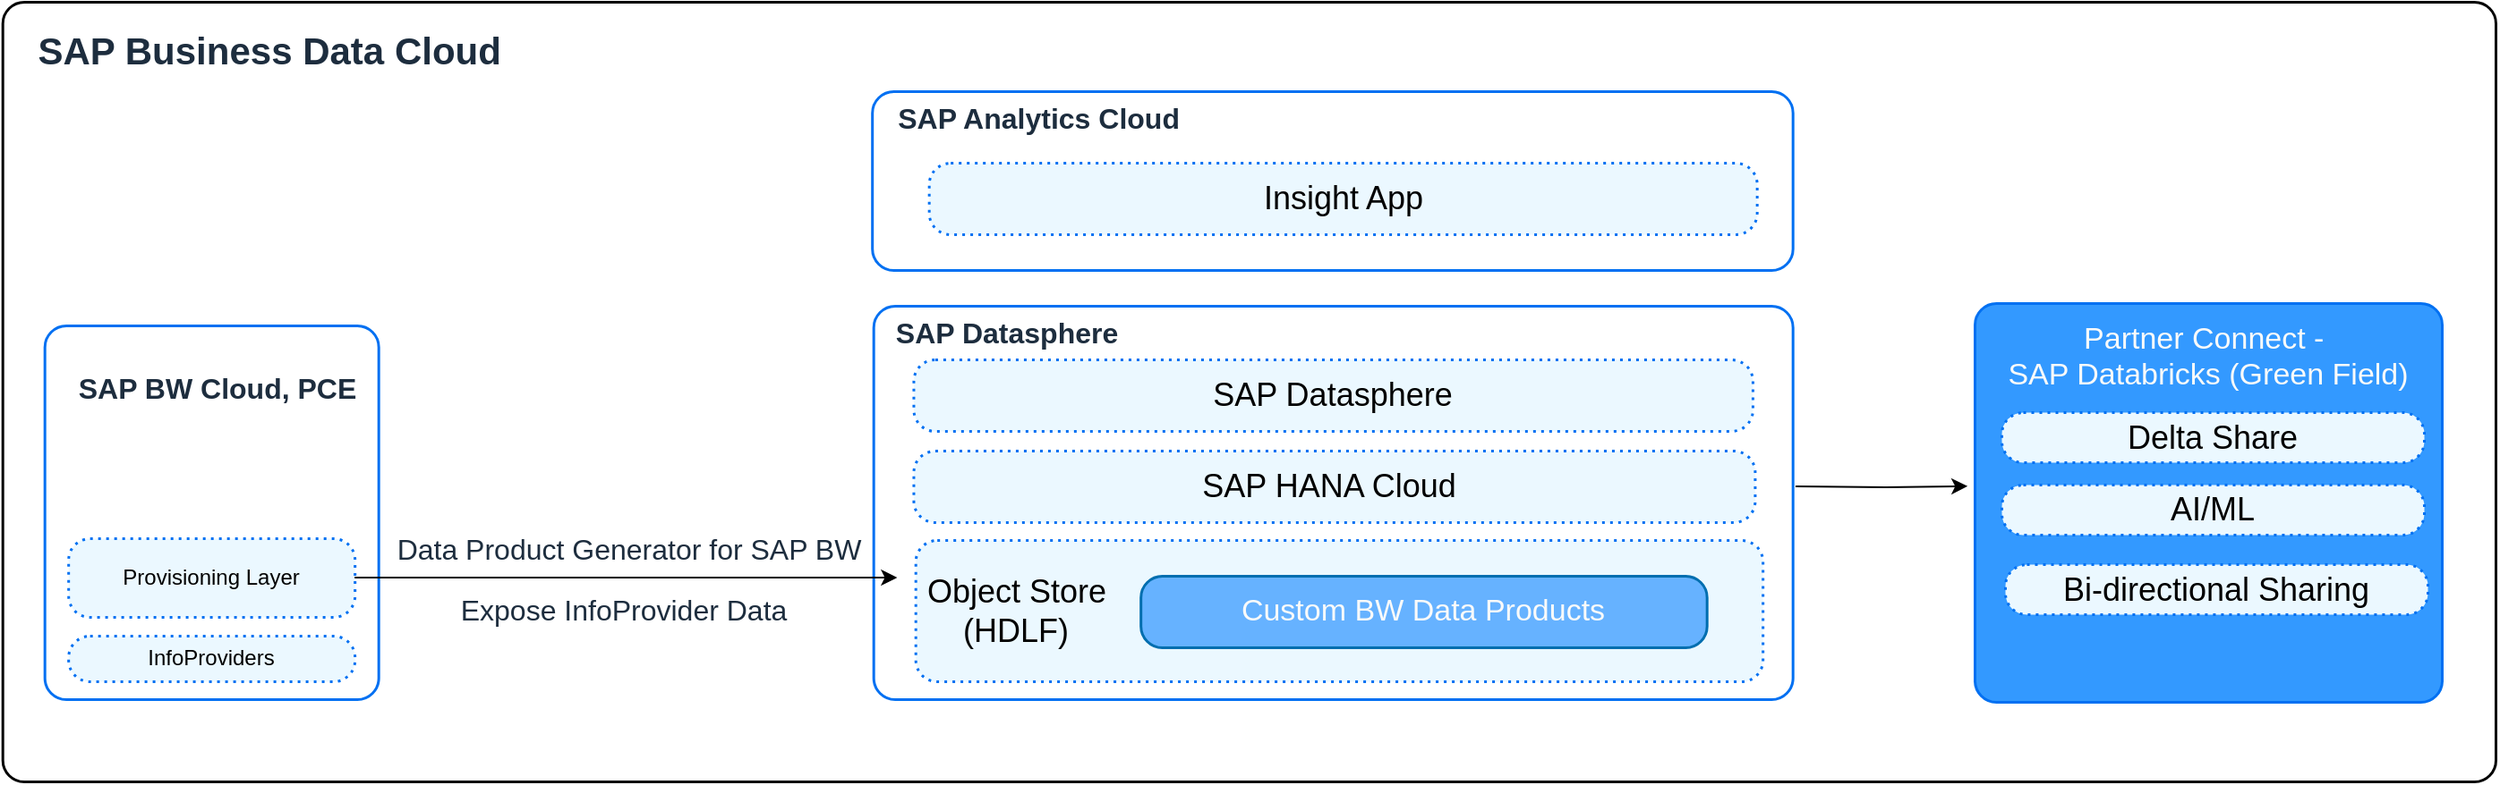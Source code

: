 <mxfile version="26.2.13">
  <diagram name="Page-1" id="5bHaEas3I0YWfYlRU1f9">
    <mxGraphModel dx="1934" dy="-122" grid="0" gridSize="10" guides="1" tooltips="1" connect="1" arrows="1" fold="1" page="0" pageScale="1" pageWidth="1654" pageHeight="1169" math="0" shadow="0">
      <root>
        <mxCell id="0" />
        <mxCell id="1" parent="0" />
        <mxCell id="bjwxaBm_g5x9eBQygVh5-511" value="" style="rounded=1;whiteSpace=wrap;html=1;arcSize=24;absoluteArcSize=1;imageWidth=64;imageHeight=64;strokeWidth=1.5;fontFamily=Arial;" parent="1" vertex="1">
          <mxGeometry x="-469.66" y="929" width="1392.66" height="436" as="geometry" />
        </mxCell>
        <mxCell id="bjwxaBm_g5x9eBQygVh5-612" value="&lt;font face=&quot;arial&quot; style=&quot;font-size: 21px;&quot;&gt;&lt;b style=&quot;&quot;&gt;SAP Business Data Cloud&amp;nbsp;&lt;/b&gt;&lt;/font&gt;" style="text;html=1;align=center;verticalAlign=middle;resizable=0;points=[[0,0.5,0,0,0],[0.5,0,0,0,0],[0.5,1,0,0,0],[1,0.5,0,0,0]];autosize=1;strokeColor=none;fillColor=none;fontSize=12;fontColor=#1D2D3E;fontFamily=Helvetica;" parent="1" vertex="1">
          <mxGeometry x="-463.0" y="936" width="290" height="40" as="geometry" />
        </mxCell>
        <mxCell id="bjwxaBm_g5x9eBQygVh5-613" value="" style="rounded=1;whiteSpace=wrap;html=1;strokeColor=#0070F2;fillColor=#ffffff;arcSize=24;absoluteArcSize=1;imageWidth=64;imageHeight=64;strokeWidth=1.5;" parent="1" vertex="1">
          <mxGeometry x="-446.16" y="1110" width="186.5" height="209" as="geometry" />
        </mxCell>
        <mxCell id="bjwxaBm_g5x9eBQygVh5-614" value="&lt;font face=&quot;arial&quot; style=&quot;font-size: 16px;&quot;&gt;&lt;b style=&quot;font-size: 16px;&quot;&gt;SAP BW Cloud, PCE&lt;/b&gt;&lt;/font&gt;" style="text;html=1;align=center;verticalAlign=middle;resizable=0;points=[[0,0.5,0,0,0],[0.5,0,0,0,0],[0.5,1,0,0,0],[1,0.5,0,0,0]];autosize=1;strokeColor=none;fillColor=none;fontSize=12;fontColor=#1D2D3E;fontFamily=Helvetica;" parent="1" vertex="1">
          <mxGeometry x="-439.66" y="1130" width="180" height="30" as="geometry" />
        </mxCell>
        <mxCell id="bjwxaBm_g5x9eBQygVh5-616" value="InfoProviders" style="rounded=1;whiteSpace=wrap;html=1;strokeColor=#0070F2;fillColor=#EBF8FF;arcSize=24;absoluteArcSize=1;imageWidth=64;imageHeight=64;strokeWidth=1.5;dashed=1;dashPattern=1 2;" parent="1" vertex="1">
          <mxGeometry x="-432.91" y="1283.5" width="160" height="25.5" as="geometry" />
        </mxCell>
        <mxCell id="bjwxaBm_g5x9eBQygVh5-617" value="" style="rounded=1;whiteSpace=wrap;html=1;strokeColor=#0070F2;fillColor=#ffffff;arcSize=24;absoluteArcSize=1;imageWidth=64;imageHeight=64;strokeWidth=1.5;" parent="1" vertex="1">
          <mxGeometry x="16.84" y="1099" width="513.5" height="220" as="geometry" />
        </mxCell>
        <mxCell id="bjwxaBm_g5x9eBQygVh5-618" value="&lt;font face=&quot;arial&quot; style=&quot;font-size: 16px;&quot;&gt;&lt;b style=&quot;font-size: 16px;&quot;&gt;SAP Datasphere&lt;/b&gt;&lt;/font&gt;" style="text;html=1;align=center;verticalAlign=middle;resizable=0;points=[[0,0.5,0,0,0],[0.5,0,0,0,0],[0.5,1,0,0,0],[1,0.5,0,0,0]];autosize=1;strokeColor=none;fillColor=none;fontSize=12;fontColor=#1D2D3E;fontFamily=Helvetica;" parent="1" vertex="1">
          <mxGeometry x="16.09" y="1099" width="150" height="30" as="geometry" />
        </mxCell>
        <mxCell id="bjwxaBm_g5x9eBQygVh5-619" value="" style="rounded=1;whiteSpace=wrap;html=1;strokeColor=#0070F2;fillColor=#ffffff;arcSize=24;absoluteArcSize=1;imageWidth=64;imageHeight=64;strokeWidth=1.5;" parent="1" vertex="1">
          <mxGeometry x="16.09" y="979" width="514.25" height="100" as="geometry" />
        </mxCell>
        <mxCell id="bjwxaBm_g5x9eBQygVh5-620" value="&lt;font face=&quot;arial&quot; style=&quot;font-size: 16px;&quot;&gt;&lt;b style=&quot;font-size: 16px;&quot;&gt;SAP Analytics Cloud&amp;nbsp;&lt;/b&gt;&lt;/font&gt;" style="text;html=1;align=center;verticalAlign=middle;resizable=0;points=[[0,0.5,0,0,0],[0.5,0,0,0,0],[0.5,1,0,0,0],[1,0.5,0,0,0]];autosize=1;strokeColor=none;fillColor=none;fontSize=12;fontColor=#1D2D3E;fontFamily=Helvetica;" parent="1" vertex="1">
          <mxGeometry x="16.09" y="979" width="190" height="30" as="geometry" />
        </mxCell>
        <mxCell id="bjwxaBm_g5x9eBQygVh5-621" value="&lt;font style=&quot;color: light-dark(rgb(250, 250, 250), rgb(237, 237, 237)); font-size: 17px;&quot;&gt;Partner Connect -&amp;nbsp;&lt;/font&gt;&lt;div&gt;&lt;font style=&quot;color: light-dark(rgb(250, 250, 250), rgb(237, 237, 237)); font-size: 17px;&quot;&gt;SAP Databricks (Green Field)&lt;/font&gt;&lt;/div&gt;&lt;div&gt;&lt;div&gt;&lt;font style=&quot;color: light-dark(rgb(250, 250, 250), rgb(237, 237, 237)); font-size: 17px;&quot;&gt;&lt;br&gt;&lt;/font&gt;&lt;/div&gt;&lt;div&gt;&lt;font style=&quot;color: light-dark(rgb(250, 250, 250), rgb(237, 237, 237)); font-size: 17px;&quot;&gt;&lt;br&gt;&lt;/font&gt;&lt;/div&gt;&lt;div&gt;&lt;font style=&quot;color: light-dark(rgb(250, 250, 250), rgb(237, 237, 237)); font-size: 17px;&quot;&gt;&lt;br&gt;&lt;/font&gt;&lt;/div&gt;&lt;div&gt;&lt;font style=&quot;color: light-dark(rgb(250, 250, 250), rgb(237, 237, 237)); font-size: 17px;&quot;&gt;&lt;br&gt;&lt;/font&gt;&lt;/div&gt;&lt;div&gt;&lt;font style=&quot;color: light-dark(rgb(250, 250, 250), rgb(237, 237, 237)); font-size: 17px;&quot;&gt;&lt;br&gt;&lt;/font&gt;&lt;/div&gt;&lt;div&gt;&lt;font style=&quot;color: light-dark(rgb(250, 250, 250), rgb(237, 237, 237)); font-size: 17px;&quot;&gt;&lt;br&gt;&lt;/font&gt;&lt;/div&gt;&lt;div&gt;&lt;font style=&quot;color: light-dark(rgb(250, 250, 250), rgb(237, 237, 237)); font-size: 17px;&quot;&gt;&lt;br&gt;&lt;/font&gt;&lt;/div&gt;&lt;div&gt;&lt;font style=&quot;color: light-dark(rgb(250, 250, 250), rgb(237, 237, 237)); font-size: 17px;&quot;&gt;&lt;br&gt;&lt;/font&gt;&lt;/div&gt;&lt;/div&gt;" style="rounded=1;whiteSpace=wrap;html=1;strokeColor=#0070F2;fillColor=#3399FF;arcSize=24;absoluteArcSize=1;imageWidth=64;imageHeight=64;strokeWidth=1.5;" parent="1" vertex="1">
          <mxGeometry x="632" y="1097.5" width="261" height="223" as="geometry" />
        </mxCell>
        <mxCell id="bjwxaBm_g5x9eBQygVh5-622" value="&lt;font style=&quot;font-size: 18px;&quot;&gt;Insight App&lt;/font&gt;" style="rounded=1;whiteSpace=wrap;html=1;strokeColor=#0070F2;fillColor=#EBF8FF;arcSize=24;absoluteArcSize=1;imageWidth=64;imageHeight=64;strokeWidth=1.5;dashed=1;dashPattern=1 2;" parent="1" vertex="1">
          <mxGeometry x="47.84" y="1019" width="462.5" height="40" as="geometry" />
        </mxCell>
        <mxCell id="bjwxaBm_g5x9eBQygVh5-623" value="&lt;font style=&quot;font-size: 18px;&quot;&gt;SAP Datasphere&lt;/font&gt;&lt;span style=&quot;color: rgba(0, 0, 0, 0); font-family: monospace; font-size: 0px; text-align: start; text-wrap: nowrap;&quot;&gt;%3CmxGraphModel%3E%3Croot%3E%3CmxCell%20id%3D%220%22%2F%3E%3CmxCell%20id%3D%221%22%20parent%3D%220%22%2F%3E%3CmxCell%20id%3D%222%22%20value%3D%22%26lt%3Bfont%20style%3D%26quot%3Bfont-size%3A%2018px%3B%26quot%3B%26gt%3BInsight%20App%26lt%3B%2Ffont%26gt%3B%22%20style%3D%22rounded%3D1%3BwhiteSpace%3Dwrap%3Bhtml%3D1%3BstrokeColor%3D%230070F2%3BfillColor%3D%23EBF8FF%3BarcSize%3D24%3BabsoluteArcSize%3D1%3BimageWidth%3D64%3BimageHeight%3D64%3BstrokeWidth%3D1.5%3Bdashed%3D1%3BdashPattern%3D1%202%3B%22%20vertex%3D%221%22%20parent%3D%221%22%3E%3CmxGeometry%20x%3D%22-62.5%22%20y%3D%22-340%22%20width%3D%22462.5%22%20height%3D%2240%22%20as%3D%22geometry%22%2F%3E%3C%2FmxCell%3E%3C%2Froot%3E%3C%2FmxGraphModel%3E&lt;/span&gt;" style="rounded=1;whiteSpace=wrap;html=1;strokeColor=#0070F2;fillColor=#EBF8FF;arcSize=24;absoluteArcSize=1;imageWidth=64;imageHeight=64;strokeWidth=1.5;dashed=1;dashPattern=1 2;" parent="1" vertex="1">
          <mxGeometry x="39.22" y="1129" width="468.75" height="40" as="geometry" />
        </mxCell>
        <mxCell id="bjwxaBm_g5x9eBQygVh5-624" value="&lt;span style=&quot;font-size: 18px;&quot;&gt;SAP HANA Cloud&amp;nbsp;&lt;/span&gt;" style="rounded=1;whiteSpace=wrap;html=1;strokeColor=#0070F2;fillColor=#EBF8FF;arcSize=24;absoluteArcSize=1;imageWidth=64;imageHeight=64;strokeWidth=1.5;dashed=1;dashPattern=1 2;" parent="1" vertex="1">
          <mxGeometry x="39.22" y="1180" width="470" height="40" as="geometry" />
        </mxCell>
        <mxCell id="bjwxaBm_g5x9eBQygVh5-625" value="&lt;span style=&quot;font-size: 18px;&quot;&gt;&amp;nbsp;Object Store&lt;/span&gt;&lt;div&gt;&lt;span style=&quot;font-size: 18px;&quot;&gt;&amp;nbsp; &amp;nbsp; &amp;nbsp;(HDLF)&lt;/span&gt;&lt;/div&gt;" style="rounded=1;whiteSpace=wrap;html=1;strokeColor=#0070F2;fillColor=#EBF8FF;arcSize=24;absoluteArcSize=1;imageWidth=64;imageHeight=64;strokeWidth=1.5;dashed=1;dashPattern=1 2;align=left;" parent="1" vertex="1">
          <mxGeometry x="40.34" y="1230" width="473.25" height="79" as="geometry" />
        </mxCell>
        <mxCell id="bjwxaBm_g5x9eBQygVh5-626" value="&lt;font style=&quot;color: light-dark(rgb(250, 250, 250), rgb(237, 237, 237)); font-size: 17px;&quot;&gt;Custom BW Data Products&lt;/font&gt;" style="rounded=1;whiteSpace=wrap;html=1;strokeColor=#006EAF;fillColor=#66B2FF;arcSize=24;absoluteArcSize=1;imageWidth=64;imageHeight=64;strokeWidth=1.5;fontColor=#ffffff;" parent="1" vertex="1">
          <mxGeometry x="166.09" y="1250" width="316.25" height="40" as="geometry" />
        </mxCell>
        <mxCell id="bjwxaBm_g5x9eBQygVh5-627" value="&lt;font face=&quot;arial&quot; style=&quot;font-size: 16px;&quot;&gt;&lt;span style=&quot;font-size: 16px;&quot;&gt;Data Product Generator for SAP BW&lt;/span&gt;&lt;/font&gt;" style="text;html=1;align=center;verticalAlign=middle;resizable=0;points=[[0,0.5,0,0,0],[0.5,0,0,0,0],[0.5,1,0,0,0],[1,0.5,0,0,0]];autosize=1;strokeColor=none;fillColor=none;fontSize=12;fontColor=#1D2D3E;fontFamily=Helvetica;" parent="1" vertex="1">
          <mxGeometry x="-259.66" y="1220" width="280" height="30" as="geometry" />
        </mxCell>
        <mxCell id="bUovTy4bV3c3E3OkqjoT-1" value="Provisioning Layer" style="rounded=1;whiteSpace=wrap;html=1;strokeColor=#0070F2;fillColor=#EBF8FF;arcSize=24;absoluteArcSize=1;imageWidth=64;imageHeight=64;strokeWidth=1.5;dashed=1;dashPattern=1 2;" parent="1" vertex="1">
          <mxGeometry x="-432.91" y="1229" width="160" height="44" as="geometry" />
        </mxCell>
        <mxCell id="bUovTy4bV3c3E3OkqjoT-3" style="edgeStyle=orthogonalEdgeStyle;rounded=0;orthogonalLoop=1;jettySize=auto;html=1;entryX=0.026;entryY=0.691;entryDx=0;entryDy=0;entryPerimeter=0;" parent="1" source="bUovTy4bV3c3E3OkqjoT-1" target="bjwxaBm_g5x9eBQygVh5-617" edge="1">
          <mxGeometry relative="1" as="geometry" />
        </mxCell>
        <mxCell id="bUovTy4bV3c3E3OkqjoT-6" value="&lt;font face=&quot;arial&quot; style=&quot;font-size: 16px;&quot;&gt;&lt;span style=&quot;font-size: 16px;&quot;&gt;Expose InfoProvider Data&lt;/span&gt;&lt;/font&gt;" style="text;html=1;align=center;verticalAlign=middle;resizable=0;points=[[0,0.5,0,0,0],[0.5,0,0,0,0],[0.5,1,0,0,0],[1,0.5,0,0,0]];autosize=1;strokeColor=none;fillColor=none;fontSize=12;fontColor=#1D2D3E;fontFamily=Helvetica;" parent="1" vertex="1">
          <mxGeometry x="-223.16" y="1253.5" width="200" height="31" as="geometry" />
        </mxCell>
        <mxCell id="CYZOy9TGUct9RNLz3V7y-1" value="&lt;span style=&quot;font-size: 18px;&quot;&gt;Delta Share&lt;/span&gt;" style="rounded=1;whiteSpace=wrap;html=1;strokeColor=#0070F2;fillColor=#EBF8FF;arcSize=24;absoluteArcSize=1;imageWidth=64;imageHeight=64;strokeWidth=1.5;dashed=1;dashPattern=1 2;" parent="1" vertex="1">
          <mxGeometry x="647" y="1158.5" width="236" height="28" as="geometry" />
        </mxCell>
        <mxCell id="CYZOy9TGUct9RNLz3V7y-2" value="&lt;span style=&quot;font-size: 18px;&quot;&gt;AI/ML&lt;/span&gt;&lt;span style=&quot;color: rgba(0, 0, 0, 0); font-family: monospace; font-size: 0px; text-align: start; text-wrap: nowrap;&quot;&gt;%3CmxGraphModel%3E%3Croot%3E%3CmxCell%20id%3D%220%22%2F%3E%3CmxCell%20id%3D%221%22%20parent%3D%220%22%2F%3E%3CmxCell%20id%3D%222%22%20value%3D%22%26lt%3Bspan%20style%3D%26quot%3Bfont-size%3A%2018px%3B%26quot%3B%26gt%3BDelta%20Share%26lt%3B%2Fspan%26gt%3B%22%20style%3D%22rounded%3D1%3BwhiteSpace%3Dwrap%3Bhtml%3D1%3BstrokeColor%3D%230070F2%3BfillColor%3D%23EBF8FF%3BarcSize%3D24%3BabsoluteArcSize%3D1%3BimageWidth%3D64%3BimageHeight%3D64%3BstrokeWidth%3D1.5%3Bdashed%3D1%3BdashPattern%3D1%202%3B%22%20vertex%3D%221%22%20parent%3D%221%22%3E%3CmxGeometry%20x%3D%22729%22%20y%3D%221160%22%20width%3D%22236%22%20height%3D%2228%22%20as%3D%22geometry%22%2F%3E%3C%2FmxCell%3E%3C%2Froot%3E%3C%2FmxGraphModel%3E&lt;/span&gt;" style="rounded=1;whiteSpace=wrap;html=1;strokeColor=#0070F2;fillColor=#EBF8FF;arcSize=24;absoluteArcSize=1;imageWidth=64;imageHeight=64;strokeWidth=1.5;dashed=1;dashPattern=1 2;" parent="1" vertex="1">
          <mxGeometry x="647" y="1199" width="236" height="28" as="geometry" />
        </mxCell>
        <mxCell id="CYZOy9TGUct9RNLz3V7y-3" value="&lt;span style=&quot;font-size: 18px;&quot;&gt;Bi-directional Sharing&lt;/span&gt;" style="rounded=1;whiteSpace=wrap;html=1;strokeColor=#0070F2;fillColor=#EBF8FF;arcSize=24;absoluteArcSize=1;imageWidth=64;imageHeight=64;strokeWidth=1.5;dashed=1;dashPattern=1 2;" parent="1" vertex="1">
          <mxGeometry x="649" y="1243.5" width="236" height="28" as="geometry" />
        </mxCell>
        <mxCell id="CYZOy9TGUct9RNLz3V7y-4" style="edgeStyle=orthogonalEdgeStyle;rounded=0;orthogonalLoop=1;jettySize=auto;html=1;entryX=-0.015;entryY=0.459;entryDx=0;entryDy=0;entryPerimeter=0;" parent="1" target="bjwxaBm_g5x9eBQygVh5-621" edge="1">
          <mxGeometry relative="1" as="geometry">
            <mxPoint x="532" y="1200" as="sourcePoint" />
          </mxGeometry>
        </mxCell>
      </root>
    </mxGraphModel>
  </diagram>
</mxfile>
